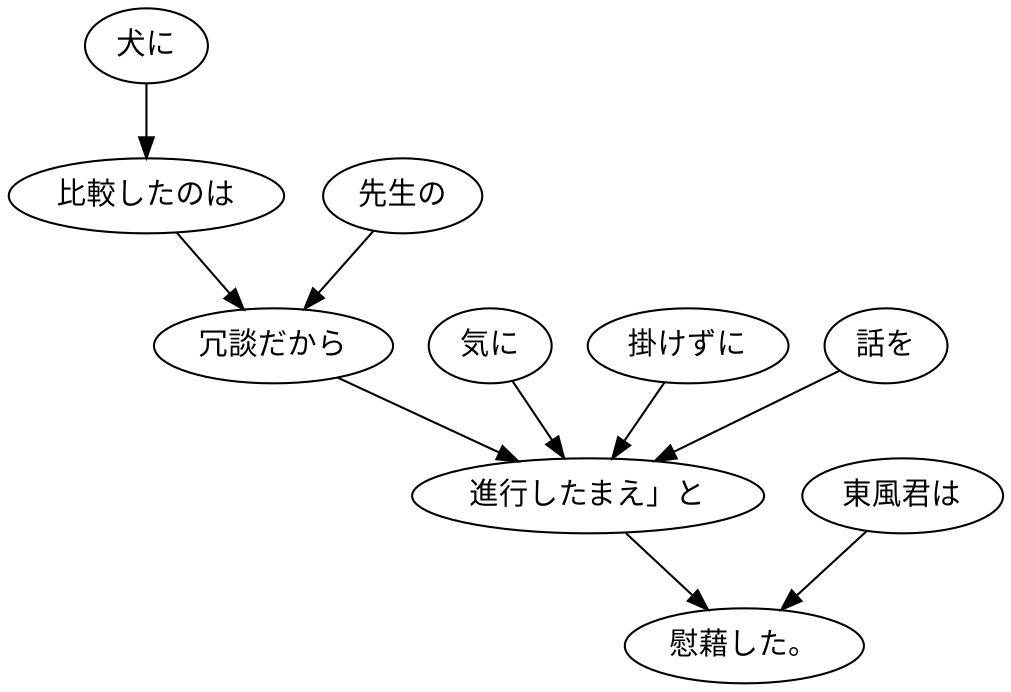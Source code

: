 digraph graph8081 {
	node0 [label="犬に"];
	node1 [label="比較したのは"];
	node2 [label="先生の"];
	node3 [label="冗談だから"];
	node4 [label="気に"];
	node5 [label="掛けずに"];
	node6 [label="話を"];
	node7 [label="進行したまえ」と"];
	node8 [label="東風君は"];
	node9 [label="慰藉した。"];
	node0 -> node1;
	node1 -> node3;
	node2 -> node3;
	node3 -> node7;
	node4 -> node7;
	node5 -> node7;
	node6 -> node7;
	node7 -> node9;
	node8 -> node9;
}

